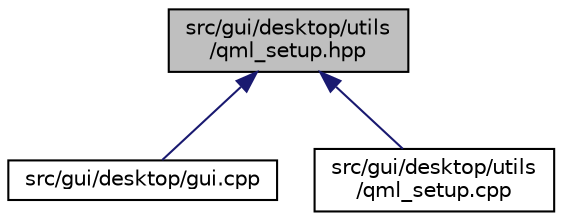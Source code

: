 digraph "src/gui/desktop/utils/qml_setup.hpp"
{
 // LATEX_PDF_SIZE
  edge [fontname="Helvetica",fontsize="10",labelfontname="Helvetica",labelfontsize="10"];
  node [fontname="Helvetica",fontsize="10",shape=record];
  Node1 [label="src/gui/desktop/utils\l/qml_setup.hpp",height=0.2,width=0.4,color="black", fillcolor="grey75", style="filled", fontcolor="black",tooltip=" "];
  Node1 -> Node2 [dir="back",color="midnightblue",fontsize="10",style="solid",fontname="Helvetica"];
  Node2 [label="src/gui/desktop/gui.cpp",height=0.2,width=0.4,color="black", fillcolor="white", style="filled",URL="$gui_8cpp.html",tooltip=" "];
  Node1 -> Node3 [dir="back",color="midnightblue",fontsize="10",style="solid",fontname="Helvetica"];
  Node3 [label="src/gui/desktop/utils\l/qml_setup.cpp",height=0.2,width=0.4,color="black", fillcolor="white", style="filled",URL="$qml__setup_8cpp.html",tooltip=" "];
}
